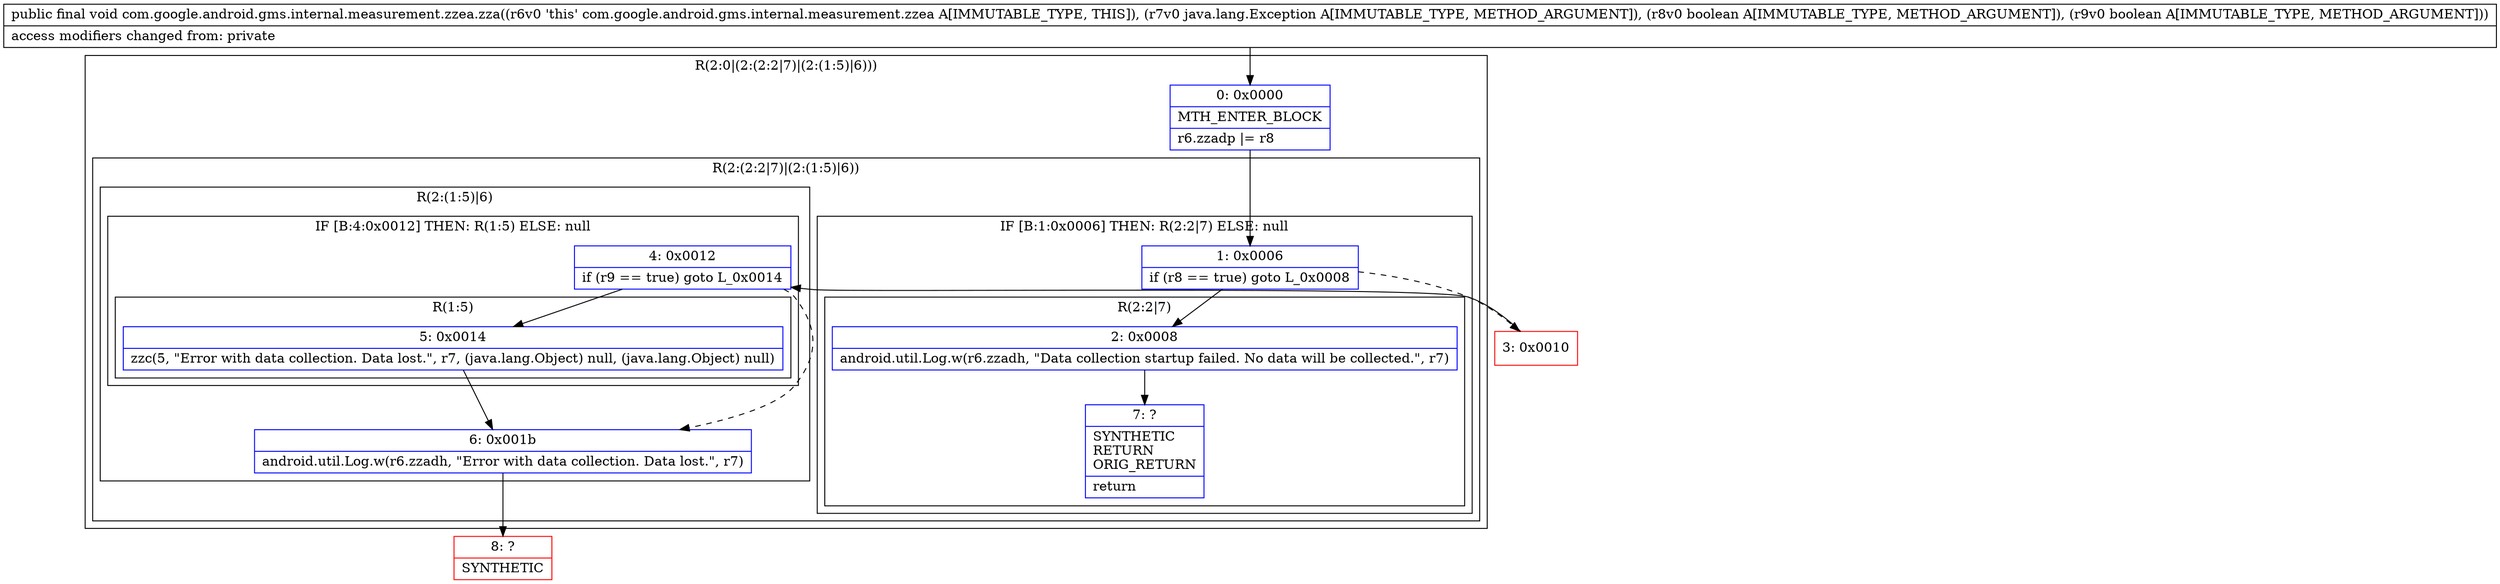 digraph "CFG forcom.google.android.gms.internal.measurement.zzea.zza(Ljava\/lang\/Exception;ZZ)V" {
subgraph cluster_Region_2093060347 {
label = "R(2:0|(2:(2:2|7)|(2:(1:5)|6)))";
node [shape=record,color=blue];
Node_0 [shape=record,label="{0\:\ 0x0000|MTH_ENTER_BLOCK\l|r6.zzadp \|= r8\l}"];
subgraph cluster_Region_127527214 {
label = "R(2:(2:2|7)|(2:(1:5)|6))";
node [shape=record,color=blue];
subgraph cluster_IfRegion_1928936219 {
label = "IF [B:1:0x0006] THEN: R(2:2|7) ELSE: null";
node [shape=record,color=blue];
Node_1 [shape=record,label="{1\:\ 0x0006|if (r8 == true) goto L_0x0008\l}"];
subgraph cluster_Region_44104237 {
label = "R(2:2|7)";
node [shape=record,color=blue];
Node_2 [shape=record,label="{2\:\ 0x0008|android.util.Log.w(r6.zzadh, \"Data collection startup failed. No data will be collected.\", r7)\l}"];
Node_7 [shape=record,label="{7\:\ ?|SYNTHETIC\lRETURN\lORIG_RETURN\l|return\l}"];
}
}
subgraph cluster_Region_1914102986 {
label = "R(2:(1:5)|6)";
node [shape=record,color=blue];
subgraph cluster_IfRegion_982426431 {
label = "IF [B:4:0x0012] THEN: R(1:5) ELSE: null";
node [shape=record,color=blue];
Node_4 [shape=record,label="{4\:\ 0x0012|if (r9 == true) goto L_0x0014\l}"];
subgraph cluster_Region_18114198 {
label = "R(1:5)";
node [shape=record,color=blue];
Node_5 [shape=record,label="{5\:\ 0x0014|zzc(5, \"Error with data collection. Data lost.\", r7, (java.lang.Object) null, (java.lang.Object) null)\l}"];
}
}
Node_6 [shape=record,label="{6\:\ 0x001b|android.util.Log.w(r6.zzadh, \"Error with data collection. Data lost.\", r7)\l}"];
}
}
}
Node_3 [shape=record,color=red,label="{3\:\ 0x0010}"];
Node_8 [shape=record,color=red,label="{8\:\ ?|SYNTHETIC\l}"];
MethodNode[shape=record,label="{public final void com.google.android.gms.internal.measurement.zzea.zza((r6v0 'this' com.google.android.gms.internal.measurement.zzea A[IMMUTABLE_TYPE, THIS]), (r7v0 java.lang.Exception A[IMMUTABLE_TYPE, METHOD_ARGUMENT]), (r8v0 boolean A[IMMUTABLE_TYPE, METHOD_ARGUMENT]), (r9v0 boolean A[IMMUTABLE_TYPE, METHOD_ARGUMENT]))  | access modifiers changed from: private\l}"];
MethodNode -> Node_0;
Node_0 -> Node_1;
Node_1 -> Node_2;
Node_1 -> Node_3[style=dashed];
Node_2 -> Node_7;
Node_4 -> Node_5;
Node_4 -> Node_6[style=dashed];
Node_5 -> Node_6;
Node_6 -> Node_8;
Node_3 -> Node_4;
}

